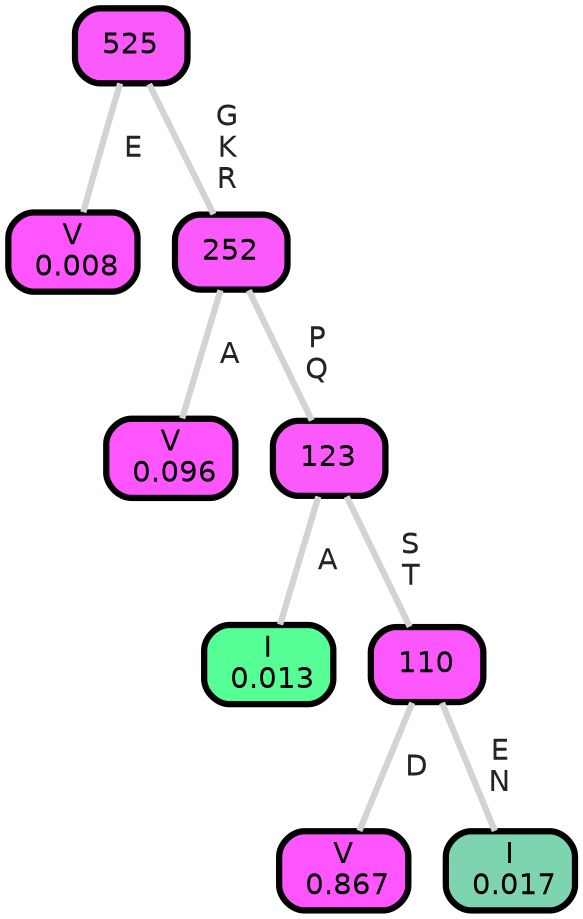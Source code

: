 graph Tree {
node [shape=box, style="filled, rounded",color="black",penwidth="3",fontcolor="black",                 fontname=helvetica] ;
graph [ranksep="0 equally", splines=straight,                 bgcolor=transparent, dpi=200] ;
edge [fontname=helvetica, fontweight=bold,fontcolor=grey14,color=lightgray] ;
0 [label="V
 0.008", fillcolor="#ff55ff"] ;
1 [label="525", fillcolor="#fa59fc"] ;
2 [label="V
 0.096", fillcolor="#ff55ff"] ;
3 [label="252", fillcolor="#fa59fc"] ;
4 [label="I
 0.013", fillcolor="#55ff96"] ;
5 [label="123", fillcolor="#fa59fc"] ;
6 [label="V
 0.867", fillcolor="#ff55ff"] ;
7 [label="110", fillcolor="#fc57fd"] ;
8 [label="I
 0.017", fillcolor="#7fd4b0"] ;
1 -- 0 [label=" E",penwidth=3] ;
1 -- 3 [label=" G\n K\n R",penwidth=3] ;
3 -- 2 [label=" A",penwidth=3] ;
3 -- 5 [label=" P\n Q",penwidth=3] ;
5 -- 4 [label=" A",penwidth=3] ;
5 -- 7 [label=" S\n T",penwidth=3] ;
7 -- 6 [label=" D",penwidth=3] ;
7 -- 8 [label=" E\n N",penwidth=3] ;
{rank = same;}}
